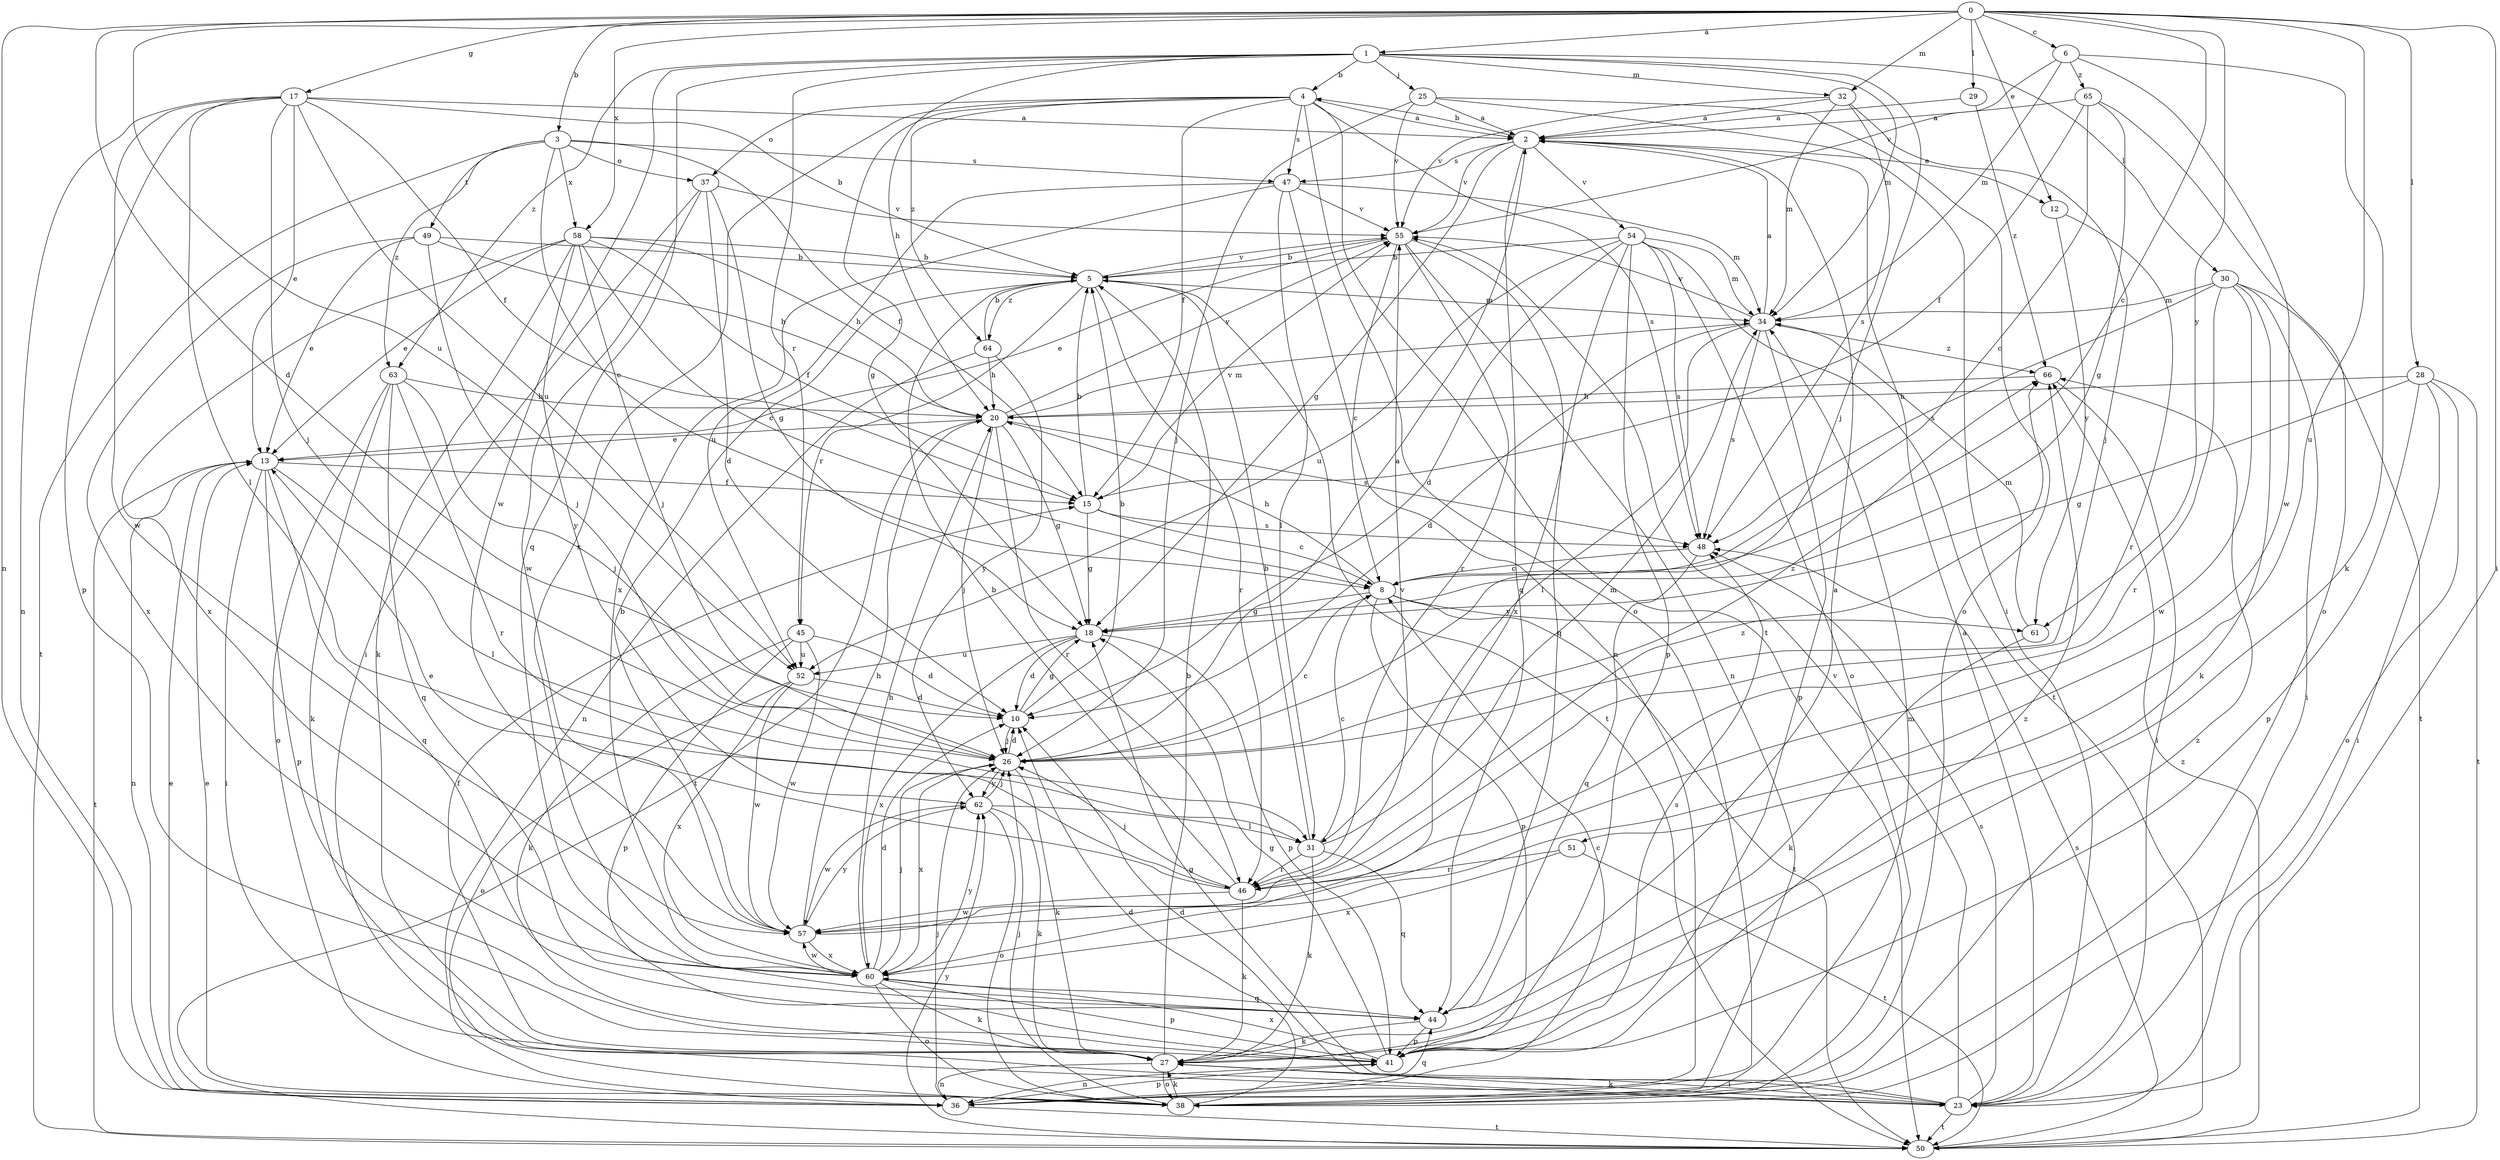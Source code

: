 strict digraph  {
0;
1;
2;
3;
4;
5;
6;
8;
10;
12;
13;
15;
17;
18;
20;
23;
25;
26;
27;
28;
29;
30;
31;
32;
34;
36;
37;
38;
41;
44;
45;
46;
47;
48;
49;
50;
51;
52;
54;
55;
57;
58;
60;
61;
62;
63;
64;
65;
66;
0 -> 1  [label=a];
0 -> 3  [label=b];
0 -> 6  [label=c];
0 -> 8  [label=c];
0 -> 10  [label=d];
0 -> 12  [label=e];
0 -> 17  [label=g];
0 -> 23  [label=i];
0 -> 28  [label=l];
0 -> 29  [label=l];
0 -> 32  [label=m];
0 -> 36  [label=n];
0 -> 51  [label=u];
0 -> 52  [label=u];
0 -> 58  [label=x];
0 -> 61  [label=y];
1 -> 4  [label=b];
1 -> 20  [label=h];
1 -> 25  [label=j];
1 -> 26  [label=j];
1 -> 30  [label=l];
1 -> 32  [label=m];
1 -> 34  [label=m];
1 -> 44  [label=q];
1 -> 45  [label=r];
1 -> 57  [label=w];
1 -> 63  [label=z];
2 -> 4  [label=b];
2 -> 12  [label=e];
2 -> 18  [label=g];
2 -> 44  [label=q];
2 -> 47  [label=s];
2 -> 54  [label=v];
2 -> 55  [label=v];
3 -> 8  [label=c];
3 -> 15  [label=f];
3 -> 37  [label=o];
3 -> 47  [label=s];
3 -> 49  [label=t];
3 -> 50  [label=t];
3 -> 58  [label=x];
3 -> 63  [label=z];
4 -> 2  [label=a];
4 -> 15  [label=f];
4 -> 18  [label=g];
4 -> 37  [label=o];
4 -> 38  [label=o];
4 -> 47  [label=s];
4 -> 48  [label=s];
4 -> 50  [label=t];
4 -> 60  [label=x];
4 -> 64  [label=z];
5 -> 34  [label=m];
5 -> 45  [label=r];
5 -> 46  [label=r];
5 -> 50  [label=t];
5 -> 55  [label=v];
5 -> 64  [label=z];
6 -> 27  [label=k];
6 -> 34  [label=m];
6 -> 55  [label=v];
6 -> 57  [label=w];
6 -> 65  [label=z];
8 -> 18  [label=g];
8 -> 20  [label=h];
8 -> 41  [label=p];
8 -> 50  [label=t];
8 -> 61  [label=y];
10 -> 5  [label=b];
10 -> 18  [label=g];
10 -> 26  [label=j];
12 -> 46  [label=r];
12 -> 61  [label=y];
13 -> 15  [label=f];
13 -> 23  [label=i];
13 -> 31  [label=l];
13 -> 36  [label=n];
13 -> 41  [label=p];
13 -> 44  [label=q];
13 -> 50  [label=t];
15 -> 5  [label=b];
15 -> 8  [label=c];
15 -> 18  [label=g];
15 -> 48  [label=s];
15 -> 55  [label=v];
17 -> 2  [label=a];
17 -> 5  [label=b];
17 -> 13  [label=e];
17 -> 15  [label=f];
17 -> 26  [label=j];
17 -> 31  [label=l];
17 -> 36  [label=n];
17 -> 41  [label=p];
17 -> 52  [label=u];
17 -> 57  [label=w];
18 -> 10  [label=d];
18 -> 41  [label=p];
18 -> 52  [label=u];
18 -> 60  [label=x];
20 -> 13  [label=e];
20 -> 18  [label=g];
20 -> 26  [label=j];
20 -> 34  [label=m];
20 -> 46  [label=r];
20 -> 48  [label=s];
20 -> 50  [label=t];
20 -> 55  [label=v];
23 -> 2  [label=a];
23 -> 10  [label=d];
23 -> 18  [label=g];
23 -> 27  [label=k];
23 -> 48  [label=s];
23 -> 50  [label=t];
23 -> 55  [label=v];
25 -> 2  [label=a];
25 -> 23  [label=i];
25 -> 26  [label=j];
25 -> 38  [label=o];
25 -> 55  [label=v];
26 -> 2  [label=a];
26 -> 8  [label=c];
26 -> 10  [label=d];
26 -> 27  [label=k];
26 -> 60  [label=x];
26 -> 62  [label=y];
26 -> 66  [label=z];
27 -> 5  [label=b];
27 -> 15  [label=f];
27 -> 23  [label=i];
27 -> 36  [label=n];
27 -> 38  [label=o];
28 -> 18  [label=g];
28 -> 20  [label=h];
28 -> 23  [label=i];
28 -> 38  [label=o];
28 -> 41  [label=p];
28 -> 50  [label=t];
29 -> 2  [label=a];
29 -> 66  [label=z];
30 -> 23  [label=i];
30 -> 27  [label=k];
30 -> 34  [label=m];
30 -> 46  [label=r];
30 -> 48  [label=s];
30 -> 50  [label=t];
30 -> 57  [label=w];
31 -> 5  [label=b];
31 -> 8  [label=c];
31 -> 27  [label=k];
31 -> 34  [label=m];
31 -> 44  [label=q];
31 -> 46  [label=r];
32 -> 2  [label=a];
32 -> 26  [label=j];
32 -> 34  [label=m];
32 -> 48  [label=s];
32 -> 55  [label=v];
34 -> 2  [label=a];
34 -> 10  [label=d];
34 -> 31  [label=l];
34 -> 41  [label=p];
34 -> 48  [label=s];
34 -> 55  [label=v];
34 -> 66  [label=z];
36 -> 8  [label=c];
36 -> 13  [label=e];
36 -> 26  [label=j];
36 -> 34  [label=m];
36 -> 41  [label=p];
36 -> 44  [label=q];
36 -> 50  [label=t];
37 -> 10  [label=d];
37 -> 18  [label=g];
37 -> 23  [label=i];
37 -> 55  [label=v];
37 -> 57  [label=w];
38 -> 10  [label=d];
38 -> 13  [label=e];
38 -> 26  [label=j];
38 -> 27  [label=k];
38 -> 66  [label=z];
41 -> 18  [label=g];
41 -> 36  [label=n];
41 -> 48  [label=s];
41 -> 60  [label=x];
41 -> 66  [label=z];
44 -> 2  [label=a];
44 -> 27  [label=k];
44 -> 41  [label=p];
45 -> 10  [label=d];
45 -> 27  [label=k];
45 -> 41  [label=p];
45 -> 52  [label=u];
45 -> 57  [label=w];
46 -> 5  [label=b];
46 -> 13  [label=e];
46 -> 26  [label=j];
46 -> 27  [label=k];
46 -> 57  [label=w];
46 -> 66  [label=z];
47 -> 31  [label=l];
47 -> 34  [label=m];
47 -> 36  [label=n];
47 -> 52  [label=u];
47 -> 55  [label=v];
47 -> 60  [label=x];
48 -> 8  [label=c];
48 -> 44  [label=q];
49 -> 5  [label=b];
49 -> 13  [label=e];
49 -> 20  [label=h];
49 -> 26  [label=j];
49 -> 60  [label=x];
50 -> 48  [label=s];
50 -> 62  [label=y];
50 -> 66  [label=z];
51 -> 46  [label=r];
51 -> 50  [label=t];
51 -> 60  [label=x];
52 -> 10  [label=d];
52 -> 38  [label=o];
52 -> 57  [label=w];
52 -> 60  [label=x];
54 -> 5  [label=b];
54 -> 10  [label=d];
54 -> 34  [label=m];
54 -> 38  [label=o];
54 -> 41  [label=p];
54 -> 48  [label=s];
54 -> 50  [label=t];
54 -> 52  [label=u];
54 -> 60  [label=x];
55 -> 5  [label=b];
55 -> 8  [label=c];
55 -> 13  [label=e];
55 -> 36  [label=n];
55 -> 44  [label=q];
55 -> 46  [label=r];
57 -> 5  [label=b];
57 -> 20  [label=h];
57 -> 55  [label=v];
57 -> 60  [label=x];
57 -> 62  [label=y];
58 -> 5  [label=b];
58 -> 8  [label=c];
58 -> 13  [label=e];
58 -> 15  [label=f];
58 -> 20  [label=h];
58 -> 26  [label=j];
58 -> 27  [label=k];
58 -> 60  [label=x];
58 -> 62  [label=y];
60 -> 10  [label=d];
60 -> 20  [label=h];
60 -> 26  [label=j];
60 -> 27  [label=k];
60 -> 38  [label=o];
60 -> 41  [label=p];
60 -> 44  [label=q];
60 -> 57  [label=w];
60 -> 62  [label=y];
61 -> 27  [label=k];
61 -> 34  [label=m];
62 -> 26  [label=j];
62 -> 27  [label=k];
62 -> 31  [label=l];
62 -> 38  [label=o];
62 -> 57  [label=w];
63 -> 20  [label=h];
63 -> 26  [label=j];
63 -> 27  [label=k];
63 -> 38  [label=o];
63 -> 44  [label=q];
63 -> 46  [label=r];
64 -> 5  [label=b];
64 -> 20  [label=h];
64 -> 36  [label=n];
64 -> 62  [label=y];
65 -> 2  [label=a];
65 -> 8  [label=c];
65 -> 15  [label=f];
65 -> 18  [label=g];
65 -> 38  [label=o];
66 -> 20  [label=h];
66 -> 23  [label=i];
}
